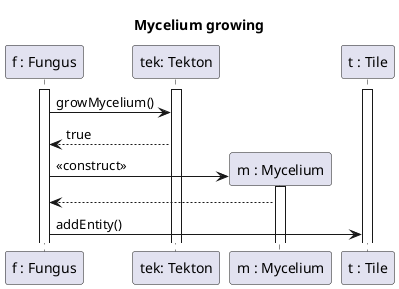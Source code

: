 @startuml Mycelium growth

title Mycelium growing

participant "f : Fungus" as F
participant "tek: Tekton" as Tek
participant "m : Mycelium" as M
participant "t : Tile" as T

activate F
activate T
activate Tek


F->Tek : growMycelium()
Tek --> F : true
F -> M ** : <<construct>>
activate M
M --> F
F -> T : addEntity()



@enduml